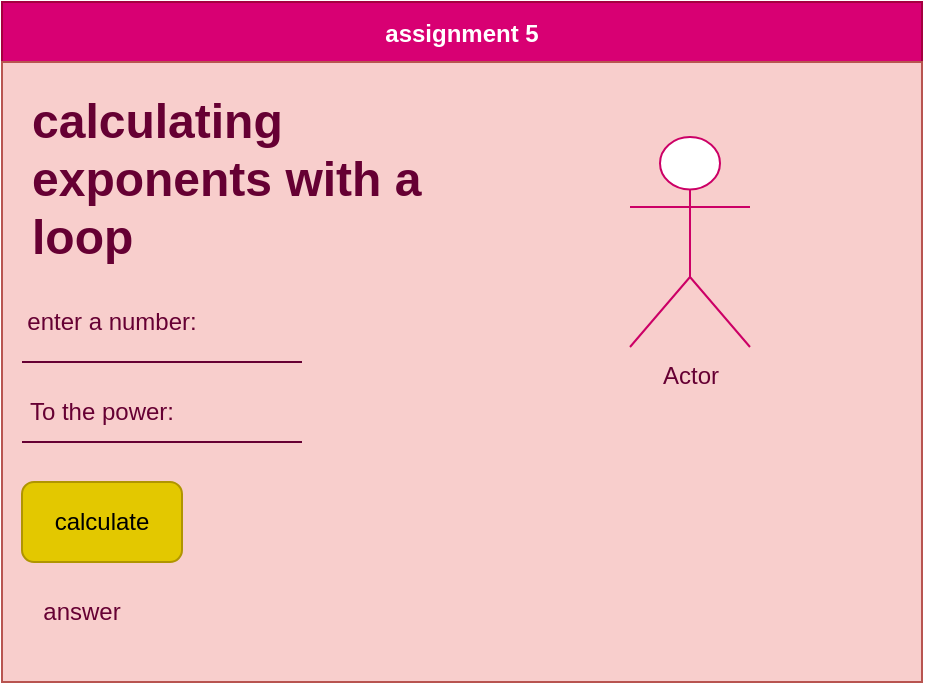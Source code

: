 <mxfile>
    <diagram id="-55225dTMH6KRCjdtvrq" name="Page-1">
        <mxGraphModel dx="520" dy="429" grid="1" gridSize="10" guides="1" tooltips="1" connect="1" arrows="1" fold="1" page="1" pageScale="1" pageWidth="827" pageHeight="1169" math="0" shadow="0">
            <root>
                <mxCell id="0"/>
                <mxCell id="1" parent="0"/>
                <mxCell id="2" value="assignment 5" style="swimlane;fillColor=#d80073;fontColor=#ffffff;strokeColor=#A50040;startSize=30;" parent="1" vertex="1">
                    <mxGeometry x="70" y="190" width="460" height="240" as="geometry"/>
                </mxCell>
                <mxCell id="5" value="" style="rounded=0;whiteSpace=wrap;html=1;fillColor=#f8cecc;strokeColor=#b85450;" vertex="1" parent="1">
                    <mxGeometry x="70" y="220" width="460" height="310" as="geometry"/>
                </mxCell>
                <mxCell id="6" value="&lt;h1&gt;calculating exponents with a loop&lt;/h1&gt;&lt;p&gt;&lt;br&gt;&lt;/p&gt;" style="text;html=1;strokeColor=none;fillColor=none;spacing=5;spacingTop=-20;whiteSpace=wrap;overflow=hidden;rounded=0;fontColor=#660033;" vertex="1" parent="1">
                    <mxGeometry x="80" y="230" width="220" height="120" as="geometry"/>
                </mxCell>
                <mxCell id="7" value="enter a number:" style="text;html=1;strokeColor=none;fillColor=none;align=center;verticalAlign=middle;whiteSpace=wrap;rounded=0;fontColor=#660033;" vertex="1" parent="1">
                    <mxGeometry x="80" y="335" width="90" height="30" as="geometry"/>
                </mxCell>
                <mxCell id="8" value="" style="endArrow=none;html=1;fontColor=#660033;strokeColor=#660033;" edge="1" parent="1">
                    <mxGeometry width="50" height="50" relative="1" as="geometry">
                        <mxPoint x="80" y="370" as="sourcePoint"/>
                        <mxPoint x="220" y="370" as="targetPoint"/>
                    </mxGeometry>
                </mxCell>
                <mxCell id="9" value="To the power:" style="text;html=1;strokeColor=none;fillColor=none;align=center;verticalAlign=middle;whiteSpace=wrap;rounded=0;fontColor=#660033;" vertex="1" parent="1">
                    <mxGeometry x="80" y="380" width="80" height="30" as="geometry"/>
                </mxCell>
                <mxCell id="10" value="" style="endArrow=none;html=1;fontColor=#660033;strokeColor=#660033;" edge="1" parent="1">
                    <mxGeometry width="50" height="50" relative="1" as="geometry">
                        <mxPoint x="80" y="410" as="sourcePoint"/>
                        <mxPoint x="220" y="410" as="targetPoint"/>
                    </mxGeometry>
                </mxCell>
                <mxCell id="11" value="calculate" style="rounded=1;whiteSpace=wrap;html=1;fontColor=#000000;fillColor=#e3c800;strokeColor=#B09500;" vertex="1" parent="1">
                    <mxGeometry x="80" y="430" width="80" height="40" as="geometry"/>
                </mxCell>
                <mxCell id="13" value="answer" style="text;html=1;strokeColor=none;fillColor=none;align=center;verticalAlign=middle;whiteSpace=wrap;rounded=0;fontColor=#660033;" vertex="1" parent="1">
                    <mxGeometry x="80" y="480" width="60" height="30" as="geometry"/>
                </mxCell>
                <mxCell id="14" value="Actor" style="shape=umlActor;verticalLabelPosition=bottom;verticalAlign=top;html=1;outlineConnect=0;fontColor=#660033;strokeColor=#CC0066;" vertex="1" parent="1">
                    <mxGeometry x="384" y="257.5" width="60" height="105" as="geometry"/>
                </mxCell>
            </root>
        </mxGraphModel>
    </diagram>
</mxfile>